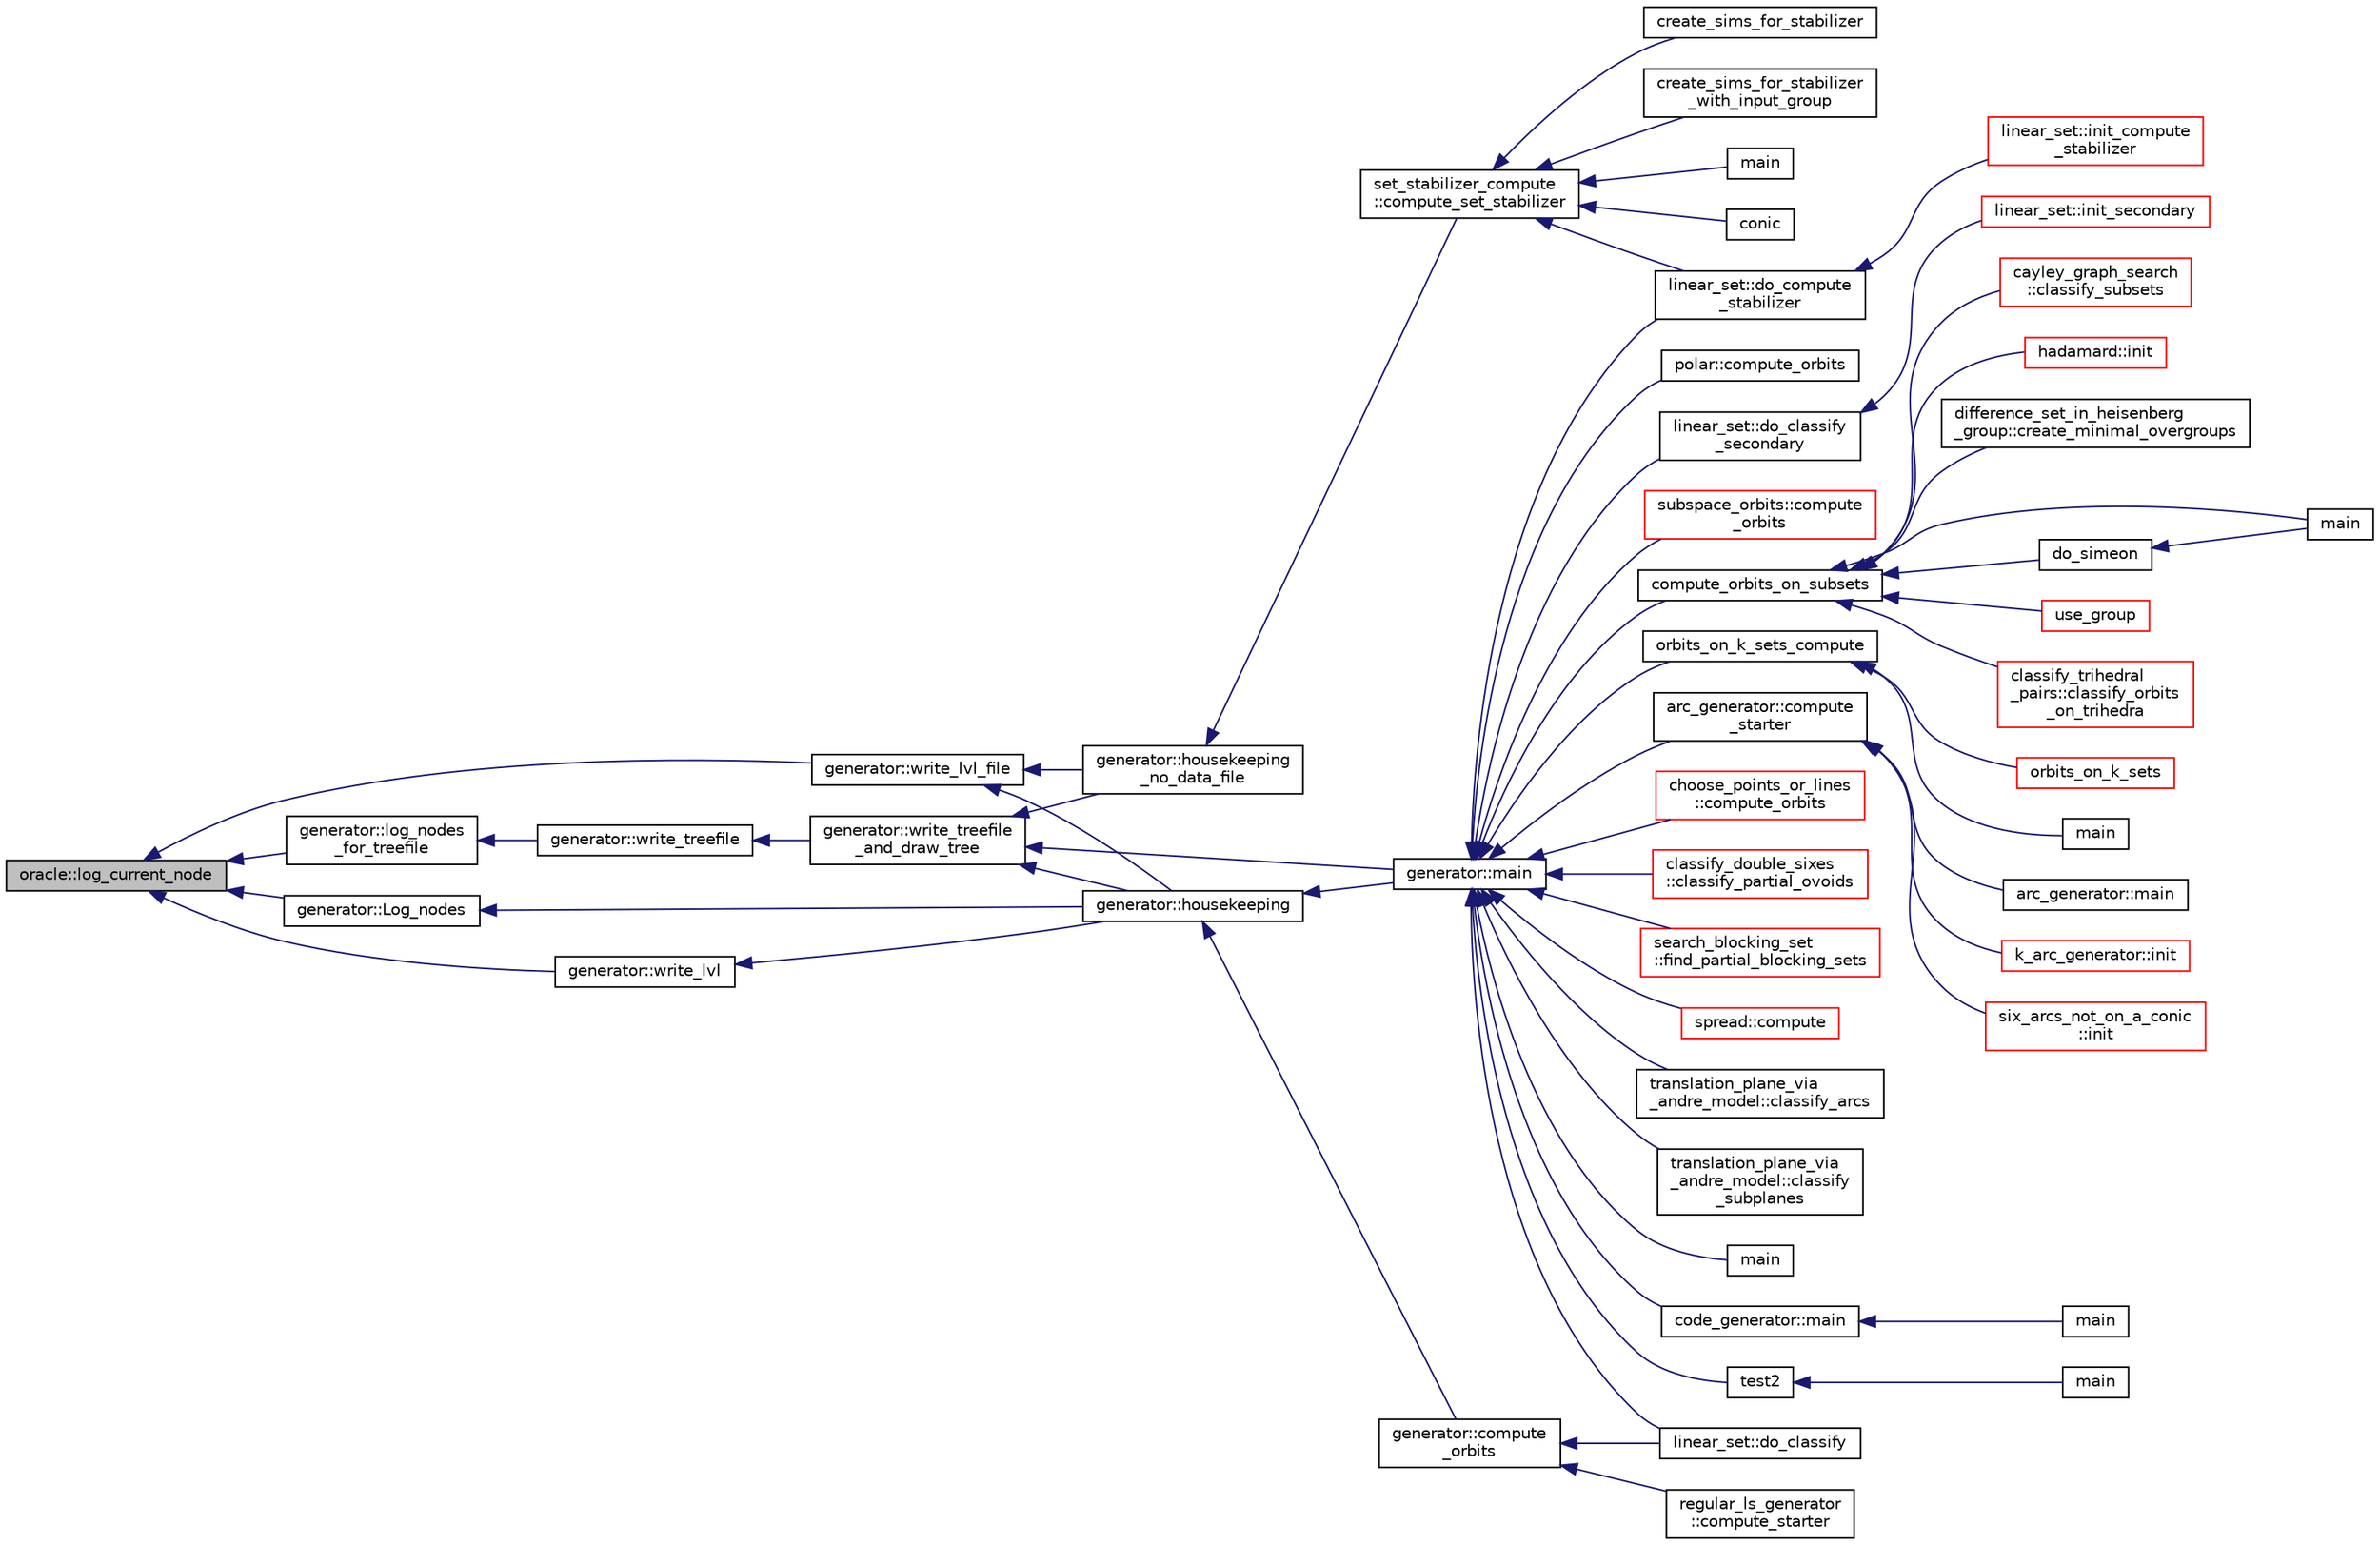 digraph "oracle::log_current_node"
{
  edge [fontname="Helvetica",fontsize="10",labelfontname="Helvetica",labelfontsize="10"];
  node [fontname="Helvetica",fontsize="10",shape=record];
  rankdir="LR";
  Node6492 [label="oracle::log_current_node",height=0.2,width=0.4,color="black", fillcolor="grey75", style="filled", fontcolor="black"];
  Node6492 -> Node6493 [dir="back",color="midnightblue",fontsize="10",style="solid",fontname="Helvetica"];
  Node6493 [label="generator::write_lvl_file",height=0.2,width=0.4,color="black", fillcolor="white", style="filled",URL="$d7/d73/classgenerator.html#a3d343cf5a5831b03d1bda3d89b1dd935"];
  Node6493 -> Node6494 [dir="back",color="midnightblue",fontsize="10",style="solid",fontname="Helvetica"];
  Node6494 [label="generator::housekeeping",height=0.2,width=0.4,color="black", fillcolor="white", style="filled",URL="$d7/d73/classgenerator.html#aaf2bd92e8f74eb9fbc3244a6dde6f78c"];
  Node6494 -> Node6495 [dir="back",color="midnightblue",fontsize="10",style="solid",fontname="Helvetica"];
  Node6495 [label="generator::compute\l_orbits",height=0.2,width=0.4,color="black", fillcolor="white", style="filled",URL="$d7/d73/classgenerator.html#a23989bc20ecaaed39c4119c758367f40"];
  Node6495 -> Node6496 [dir="back",color="midnightblue",fontsize="10",style="solid",fontname="Helvetica"];
  Node6496 [label="regular_ls_generator\l::compute_starter",height=0.2,width=0.4,color="black", fillcolor="white", style="filled",URL="$d2/dd8/classregular__ls__generator.html#aa38907741058694a73194b02ceb4a53d"];
  Node6495 -> Node6497 [dir="back",color="midnightblue",fontsize="10",style="solid",fontname="Helvetica"];
  Node6497 [label="linear_set::do_classify",height=0.2,width=0.4,color="black", fillcolor="white", style="filled",URL="$dd/d86/classlinear__set.html#a3eb2dbce7fa8b71901dfc12f288ddd0c"];
  Node6494 -> Node6498 [dir="back",color="midnightblue",fontsize="10",style="solid",fontname="Helvetica"];
  Node6498 [label="generator::main",height=0.2,width=0.4,color="black", fillcolor="white", style="filled",URL="$d7/d73/classgenerator.html#a01abff8e9f231bf0d82e2e8e0061f242"];
  Node6498 -> Node6499 [dir="back",color="midnightblue",fontsize="10",style="solid",fontname="Helvetica"];
  Node6499 [label="main",height=0.2,width=0.4,color="black", fillcolor="white", style="filled",URL="$d2/d11/codes_8h.html#a217dbf8b442f20279ea00b898af96f52"];
  Node6498 -> Node6500 [dir="back",color="midnightblue",fontsize="10",style="solid",fontname="Helvetica"];
  Node6500 [label="code_generator::main",height=0.2,width=0.4,color="black", fillcolor="white", style="filled",URL="$db/d37/classcode__generator.html#ab3cf3a306e4032c2b471ac95321c599f"];
  Node6500 -> Node6501 [dir="back",color="midnightblue",fontsize="10",style="solid",fontname="Helvetica"];
  Node6501 [label="main",height=0.2,width=0.4,color="black", fillcolor="white", style="filled",URL="$d4/d4f/codes_8_c.html#a217dbf8b442f20279ea00b898af96f52"];
  Node6498 -> Node6502 [dir="back",color="midnightblue",fontsize="10",style="solid",fontname="Helvetica"];
  Node6502 [label="test2",height=0.2,width=0.4,color="black", fillcolor="white", style="filled",URL="$d9/db0/factor__space_8_c.html#a39d73a812e5fd8f1bc111e948368cb10"];
  Node6502 -> Node6503 [dir="back",color="midnightblue",fontsize="10",style="solid",fontname="Helvetica"];
  Node6503 [label="main",height=0.2,width=0.4,color="black", fillcolor="white", style="filled",URL="$d9/db0/factor__space_8_c.html#a3c04138a5bfe5d72780bb7e82a18e627"];
  Node6498 -> Node6504 [dir="back",color="midnightblue",fontsize="10",style="solid",fontname="Helvetica"];
  Node6504 [label="polar::compute_orbits",height=0.2,width=0.4,color="black", fillcolor="white", style="filled",URL="$da/d1c/classpolar.html#ac4c3c4f95d14c74ff4a3ec3f3479a1da"];
  Node6498 -> Node6497 [dir="back",color="midnightblue",fontsize="10",style="solid",fontname="Helvetica"];
  Node6498 -> Node6505 [dir="back",color="midnightblue",fontsize="10",style="solid",fontname="Helvetica"];
  Node6505 [label="linear_set::do_classify\l_secondary",height=0.2,width=0.4,color="black", fillcolor="white", style="filled",URL="$dd/d86/classlinear__set.html#a47eb7f9995f3343abd3bdfbf9a9a9162"];
  Node6505 -> Node6506 [dir="back",color="midnightblue",fontsize="10",style="solid",fontname="Helvetica"];
  Node6506 [label="linear_set::init_secondary",height=0.2,width=0.4,color="red", fillcolor="white", style="filled",URL="$dd/d86/classlinear__set.html#a7bf8cd7805559b5762921687a7c1ed97"];
  Node6498 -> Node6508 [dir="back",color="midnightblue",fontsize="10",style="solid",fontname="Helvetica"];
  Node6508 [label="linear_set::do_compute\l_stabilizer",height=0.2,width=0.4,color="black", fillcolor="white", style="filled",URL="$dd/d86/classlinear__set.html#ae8f58ded28fb5370f4459cca42b7463b"];
  Node6508 -> Node6509 [dir="back",color="midnightblue",fontsize="10",style="solid",fontname="Helvetica"];
  Node6509 [label="linear_set::init_compute\l_stabilizer",height=0.2,width=0.4,color="red", fillcolor="white", style="filled",URL="$dd/d86/classlinear__set.html#a0cc3eaec1896fdc977b62e94623b055b"];
  Node6498 -> Node6511 [dir="back",color="midnightblue",fontsize="10",style="solid",fontname="Helvetica"];
  Node6511 [label="compute_orbits_on_subsets",height=0.2,width=0.4,color="black", fillcolor="white", style="filled",URL="$d3/d35/snakes__and__ladders__global_8_c.html#af33697aede0480110b1227f727252637"];
  Node6511 -> Node6512 [dir="back",color="midnightblue",fontsize="10",style="solid",fontname="Helvetica"];
  Node6512 [label="cayley_graph_search\l::classify_subsets",height=0.2,width=0.4,color="red", fillcolor="white", style="filled",URL="$de/dae/classcayley__graph__search.html#a4cf8a90752e018a281481ac80ad52c4b"];
  Node6511 -> Node6515 [dir="back",color="midnightblue",fontsize="10",style="solid",fontname="Helvetica"];
  Node6515 [label="hadamard::init",height=0.2,width=0.4,color="red", fillcolor="white", style="filled",URL="$d7/dbb/classhadamard.html#a16af359850b8bdd0d2a73e260d496c33"];
  Node6511 -> Node6517 [dir="back",color="midnightblue",fontsize="10",style="solid",fontname="Helvetica"];
  Node6517 [label="difference_set_in_heisenberg\l_group::create_minimal_overgroups",height=0.2,width=0.4,color="black", fillcolor="white", style="filled",URL="$de/d8a/classdifference__set__in__heisenberg__group.html#a9bde5ad5da3ebaebf98fbfd3e8110b79"];
  Node6511 -> Node6518 [dir="back",color="midnightblue",fontsize="10",style="solid",fontname="Helvetica"];
  Node6518 [label="main",height=0.2,width=0.4,color="black", fillcolor="white", style="filled",URL="$d5/d13/simeon_8_c.html#ae66f6b31b5ad750f1fe042a706a4e3d4"];
  Node6511 -> Node6519 [dir="back",color="midnightblue",fontsize="10",style="solid",fontname="Helvetica"];
  Node6519 [label="do_simeon",height=0.2,width=0.4,color="black", fillcolor="white", style="filled",URL="$d5/d13/simeon_8_c.html#a36cf3f9cb484fa44da7a7dfcbe9385d0"];
  Node6519 -> Node6518 [dir="back",color="midnightblue",fontsize="10",style="solid",fontname="Helvetica"];
  Node6511 -> Node6520 [dir="back",color="midnightblue",fontsize="10",style="solid",fontname="Helvetica"];
  Node6520 [label="use_group",height=0.2,width=0.4,color="red", fillcolor="white", style="filled",URL="$d9/d9f/all__cliques_8_c.html#aba62531e97173264c39afe2c7857af31"];
  Node6511 -> Node6522 [dir="back",color="midnightblue",fontsize="10",style="solid",fontname="Helvetica"];
  Node6522 [label="classify_trihedral\l_pairs::classify_orbits\l_on_trihedra",height=0.2,width=0.4,color="red", fillcolor="white", style="filled",URL="$d1/d21/classclassify__trihedral__pairs.html#a99625621bfba4bb65b3d60304b306539"];
  Node6498 -> Node6529 [dir="back",color="midnightblue",fontsize="10",style="solid",fontname="Helvetica"];
  Node6529 [label="orbits_on_k_sets_compute",height=0.2,width=0.4,color="black", fillcolor="white", style="filled",URL="$d3/d35/snakes__and__ladders__global_8_c.html#a96743526b15703539d544499276aaa71"];
  Node6529 -> Node6530 [dir="back",color="midnightblue",fontsize="10",style="solid",fontname="Helvetica"];
  Node6530 [label="main",height=0.2,width=0.4,color="black", fillcolor="white", style="filled",URL="$d9/d5f/example__fano__plane_8_c.html#ae66f6b31b5ad750f1fe042a706a4e3d4"];
  Node6529 -> Node6531 [dir="back",color="midnightblue",fontsize="10",style="solid",fontname="Helvetica"];
  Node6531 [label="orbits_on_k_sets",height=0.2,width=0.4,color="red", fillcolor="white", style="filled",URL="$d3/d35/snakes__and__ladders__global_8_c.html#afe3d79116aa8b4d1a93d444a3a979b6e"];
  Node6498 -> Node6540 [dir="back",color="midnightblue",fontsize="10",style="solid",fontname="Helvetica"];
  Node6540 [label="arc_generator::compute\l_starter",height=0.2,width=0.4,color="black", fillcolor="white", style="filled",URL="$d4/d21/classarc__generator.html#aad1dcec3a1c302e743d574bd1ac857d9"];
  Node6540 -> Node6539 [dir="back",color="midnightblue",fontsize="10",style="solid",fontname="Helvetica"];
  Node6539 [label="arc_generator::main",height=0.2,width=0.4,color="black", fillcolor="white", style="filled",URL="$d4/d21/classarc__generator.html#ad80140b51b165dad1fe6ab232be7829a"];
  Node6540 -> Node6541 [dir="back",color="midnightblue",fontsize="10",style="solid",fontname="Helvetica"];
  Node6541 [label="k_arc_generator::init",height=0.2,width=0.4,color="red", fillcolor="white", style="filled",URL="$d6/dd8/classk__arc__generator.html#a6036d9f52ede9f8ca681505626b5361d"];
  Node6540 -> Node6543 [dir="back",color="midnightblue",fontsize="10",style="solid",fontname="Helvetica"];
  Node6543 [label="six_arcs_not_on_a_conic\l::init",height=0.2,width=0.4,color="red", fillcolor="white", style="filled",URL="$d8/de6/classsix__arcs__not__on__a__conic.html#a7a4d5cf8a098488729934cfa8a70944a"];
  Node6498 -> Node6545 [dir="back",color="midnightblue",fontsize="10",style="solid",fontname="Helvetica"];
  Node6545 [label="choose_points_or_lines\l::compute_orbits",height=0.2,width=0.4,color="red", fillcolor="white", style="filled",URL="$d6/d75/classchoose__points__or__lines.html#adc353e2d41dc8a39563322c8cdd85f61"];
  Node6498 -> Node6547 [dir="back",color="midnightblue",fontsize="10",style="solid",fontname="Helvetica"];
  Node6547 [label="classify_double_sixes\l::classify_partial_ovoids",height=0.2,width=0.4,color="red", fillcolor="white", style="filled",URL="$dd/d23/classclassify__double__sixes.html#a2253fca143a0e8a3e39655eb05668ae9"];
  Node6498 -> Node6549 [dir="back",color="midnightblue",fontsize="10",style="solid",fontname="Helvetica"];
  Node6549 [label="search_blocking_set\l::find_partial_blocking_sets",height=0.2,width=0.4,color="red", fillcolor="white", style="filled",URL="$dc/d36/classsearch__blocking__set.html#ad3fdb3d356db75a02c406bc9d4e9e9b6"];
  Node6498 -> Node6551 [dir="back",color="midnightblue",fontsize="10",style="solid",fontname="Helvetica"];
  Node6551 [label="spread::compute",height=0.2,width=0.4,color="red", fillcolor="white", style="filled",URL="$da/dc1/classspread.html#a9674466d3e03b8dad79882299c638a21"];
  Node6498 -> Node6553 [dir="back",color="midnightblue",fontsize="10",style="solid",fontname="Helvetica"];
  Node6553 [label="translation_plane_via\l_andre_model::classify_arcs",height=0.2,width=0.4,color="black", fillcolor="white", style="filled",URL="$d1/dcc/classtranslation__plane__via__andre__model.html#ac8f002e812a8b152d41e806688601c5e"];
  Node6498 -> Node6554 [dir="back",color="midnightblue",fontsize="10",style="solid",fontname="Helvetica"];
  Node6554 [label="translation_plane_via\l_andre_model::classify\l_subplanes",height=0.2,width=0.4,color="black", fillcolor="white", style="filled",URL="$d1/dcc/classtranslation__plane__via__andre__model.html#a794fefa95f0a7f7b887133375988ee55"];
  Node6498 -> Node6555 [dir="back",color="midnightblue",fontsize="10",style="solid",fontname="Helvetica"];
  Node6555 [label="subspace_orbits::compute\l_orbits",height=0.2,width=0.4,color="red", fillcolor="white", style="filled",URL="$d2/d9f/classsubspace__orbits.html#a2778f8d49cde1675de1ef6acfe180b63"];
  Node6493 -> Node6557 [dir="back",color="midnightblue",fontsize="10",style="solid",fontname="Helvetica"];
  Node6557 [label="generator::housekeeping\l_no_data_file",height=0.2,width=0.4,color="black", fillcolor="white", style="filled",URL="$d7/d73/classgenerator.html#a6c09d8dc65abd5c79f3310e8293a56d8"];
  Node6557 -> Node6558 [dir="back",color="midnightblue",fontsize="10",style="solid",fontname="Helvetica"];
  Node6558 [label="set_stabilizer_compute\l::compute_set_stabilizer",height=0.2,width=0.4,color="black", fillcolor="white", style="filled",URL="$d8/dc6/classset__stabilizer__compute.html#ad4f92074322e98c7cd0ed5d4f8486b76"];
  Node6558 -> Node6559 [dir="back",color="midnightblue",fontsize="10",style="solid",fontname="Helvetica"];
  Node6559 [label="main",height=0.2,width=0.4,color="black", fillcolor="white", style="filled",URL="$db/d67/test__hyperoval_8_c.html#a3c04138a5bfe5d72780bb7e82a18e627"];
  Node6558 -> Node6560 [dir="back",color="midnightblue",fontsize="10",style="solid",fontname="Helvetica"];
  Node6560 [label="conic",height=0.2,width=0.4,color="black", fillcolor="white", style="filled",URL="$d4/de8/conic_8_c.html#a96def9474b981a9d5831a9b48d85d652"];
  Node6558 -> Node6508 [dir="back",color="midnightblue",fontsize="10",style="solid",fontname="Helvetica"];
  Node6558 -> Node6561 [dir="back",color="midnightblue",fontsize="10",style="solid",fontname="Helvetica"];
  Node6561 [label="create_sims_for_stabilizer",height=0.2,width=0.4,color="black", fillcolor="white", style="filled",URL="$d0/d76/tl__algebra__and__number__theory_8h.html#af2c67d225072549409be710ac3cd30f8"];
  Node6558 -> Node6562 [dir="back",color="midnightblue",fontsize="10",style="solid",fontname="Helvetica"];
  Node6562 [label="create_sims_for_stabilizer\l_with_input_group",height=0.2,width=0.4,color="black", fillcolor="white", style="filled",URL="$d0/d76/tl__algebra__and__number__theory_8h.html#af5482567a8d6ba5c2fe593bf6f7f9a0f"];
  Node6492 -> Node6563 [dir="back",color="midnightblue",fontsize="10",style="solid",fontname="Helvetica"];
  Node6563 [label="generator::write_lvl",height=0.2,width=0.4,color="black", fillcolor="white", style="filled",URL="$d7/d73/classgenerator.html#a4427cbf38ba677033cea15f1ca62cce0"];
  Node6563 -> Node6494 [dir="back",color="midnightblue",fontsize="10",style="solid",fontname="Helvetica"];
  Node6492 -> Node6564 [dir="back",color="midnightblue",fontsize="10",style="solid",fontname="Helvetica"];
  Node6564 [label="generator::log_nodes\l_for_treefile",height=0.2,width=0.4,color="black", fillcolor="white", style="filled",URL="$d7/d73/classgenerator.html#af759fd46cd675616d4816dddf6cdcab6"];
  Node6564 -> Node6565 [dir="back",color="midnightblue",fontsize="10",style="solid",fontname="Helvetica"];
  Node6565 [label="generator::write_treefile",height=0.2,width=0.4,color="black", fillcolor="white", style="filled",URL="$d7/d73/classgenerator.html#a5c684cbe4faa75f676549200c475f5c3"];
  Node6565 -> Node6566 [dir="back",color="midnightblue",fontsize="10",style="solid",fontname="Helvetica"];
  Node6566 [label="generator::write_treefile\l_and_draw_tree",height=0.2,width=0.4,color="black", fillcolor="white", style="filled",URL="$d7/d73/classgenerator.html#a70c78f45dba413014287e8cde2f7d6b5"];
  Node6566 -> Node6498 [dir="back",color="midnightblue",fontsize="10",style="solid",fontname="Helvetica"];
  Node6566 -> Node6494 [dir="back",color="midnightblue",fontsize="10",style="solid",fontname="Helvetica"];
  Node6566 -> Node6557 [dir="back",color="midnightblue",fontsize="10",style="solid",fontname="Helvetica"];
  Node6492 -> Node6567 [dir="back",color="midnightblue",fontsize="10",style="solid",fontname="Helvetica"];
  Node6567 [label="generator::Log_nodes",height=0.2,width=0.4,color="black", fillcolor="white", style="filled",URL="$d7/d73/classgenerator.html#ae9af20d24cee32bf11fe6cb9f9d8cfdf"];
  Node6567 -> Node6494 [dir="back",color="midnightblue",fontsize="10",style="solid",fontname="Helvetica"];
}
